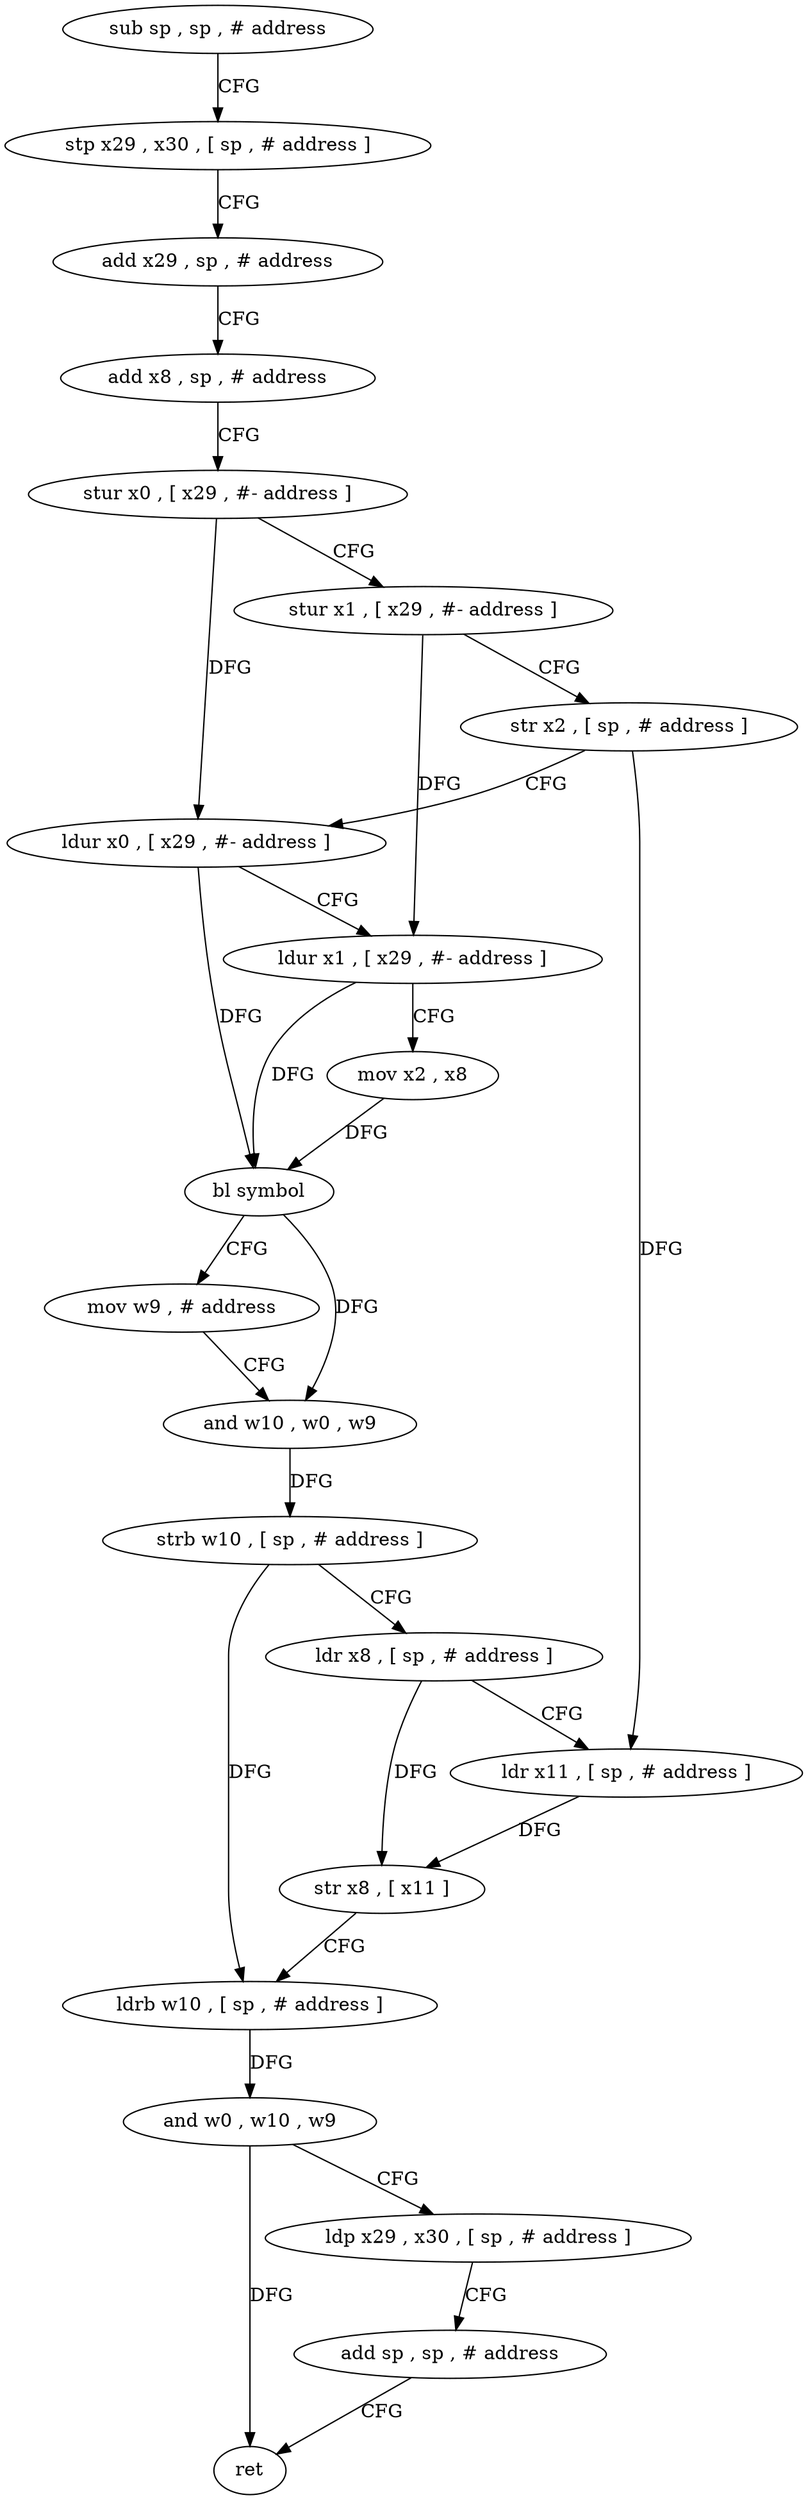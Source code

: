 digraph "func" {
"4284184" [label = "sub sp , sp , # address" ]
"4284188" [label = "stp x29 , x30 , [ sp , # address ]" ]
"4284192" [label = "add x29 , sp , # address" ]
"4284196" [label = "add x8 , sp , # address" ]
"4284200" [label = "stur x0 , [ x29 , #- address ]" ]
"4284204" [label = "stur x1 , [ x29 , #- address ]" ]
"4284208" [label = "str x2 , [ sp , # address ]" ]
"4284212" [label = "ldur x0 , [ x29 , #- address ]" ]
"4284216" [label = "ldur x1 , [ x29 , #- address ]" ]
"4284220" [label = "mov x2 , x8" ]
"4284224" [label = "bl symbol" ]
"4284228" [label = "mov w9 , # address" ]
"4284232" [label = "and w10 , w0 , w9" ]
"4284236" [label = "strb w10 , [ sp , # address ]" ]
"4284240" [label = "ldr x8 , [ sp , # address ]" ]
"4284244" [label = "ldr x11 , [ sp , # address ]" ]
"4284248" [label = "str x8 , [ x11 ]" ]
"4284252" [label = "ldrb w10 , [ sp , # address ]" ]
"4284256" [label = "and w0 , w10 , w9" ]
"4284260" [label = "ldp x29 , x30 , [ sp , # address ]" ]
"4284264" [label = "add sp , sp , # address" ]
"4284268" [label = "ret" ]
"4284184" -> "4284188" [ label = "CFG" ]
"4284188" -> "4284192" [ label = "CFG" ]
"4284192" -> "4284196" [ label = "CFG" ]
"4284196" -> "4284200" [ label = "CFG" ]
"4284200" -> "4284204" [ label = "CFG" ]
"4284200" -> "4284212" [ label = "DFG" ]
"4284204" -> "4284208" [ label = "CFG" ]
"4284204" -> "4284216" [ label = "DFG" ]
"4284208" -> "4284212" [ label = "CFG" ]
"4284208" -> "4284244" [ label = "DFG" ]
"4284212" -> "4284216" [ label = "CFG" ]
"4284212" -> "4284224" [ label = "DFG" ]
"4284216" -> "4284220" [ label = "CFG" ]
"4284216" -> "4284224" [ label = "DFG" ]
"4284220" -> "4284224" [ label = "DFG" ]
"4284224" -> "4284228" [ label = "CFG" ]
"4284224" -> "4284232" [ label = "DFG" ]
"4284228" -> "4284232" [ label = "CFG" ]
"4284232" -> "4284236" [ label = "DFG" ]
"4284236" -> "4284240" [ label = "CFG" ]
"4284236" -> "4284252" [ label = "DFG" ]
"4284240" -> "4284244" [ label = "CFG" ]
"4284240" -> "4284248" [ label = "DFG" ]
"4284244" -> "4284248" [ label = "DFG" ]
"4284248" -> "4284252" [ label = "CFG" ]
"4284252" -> "4284256" [ label = "DFG" ]
"4284256" -> "4284260" [ label = "CFG" ]
"4284256" -> "4284268" [ label = "DFG" ]
"4284260" -> "4284264" [ label = "CFG" ]
"4284264" -> "4284268" [ label = "CFG" ]
}
